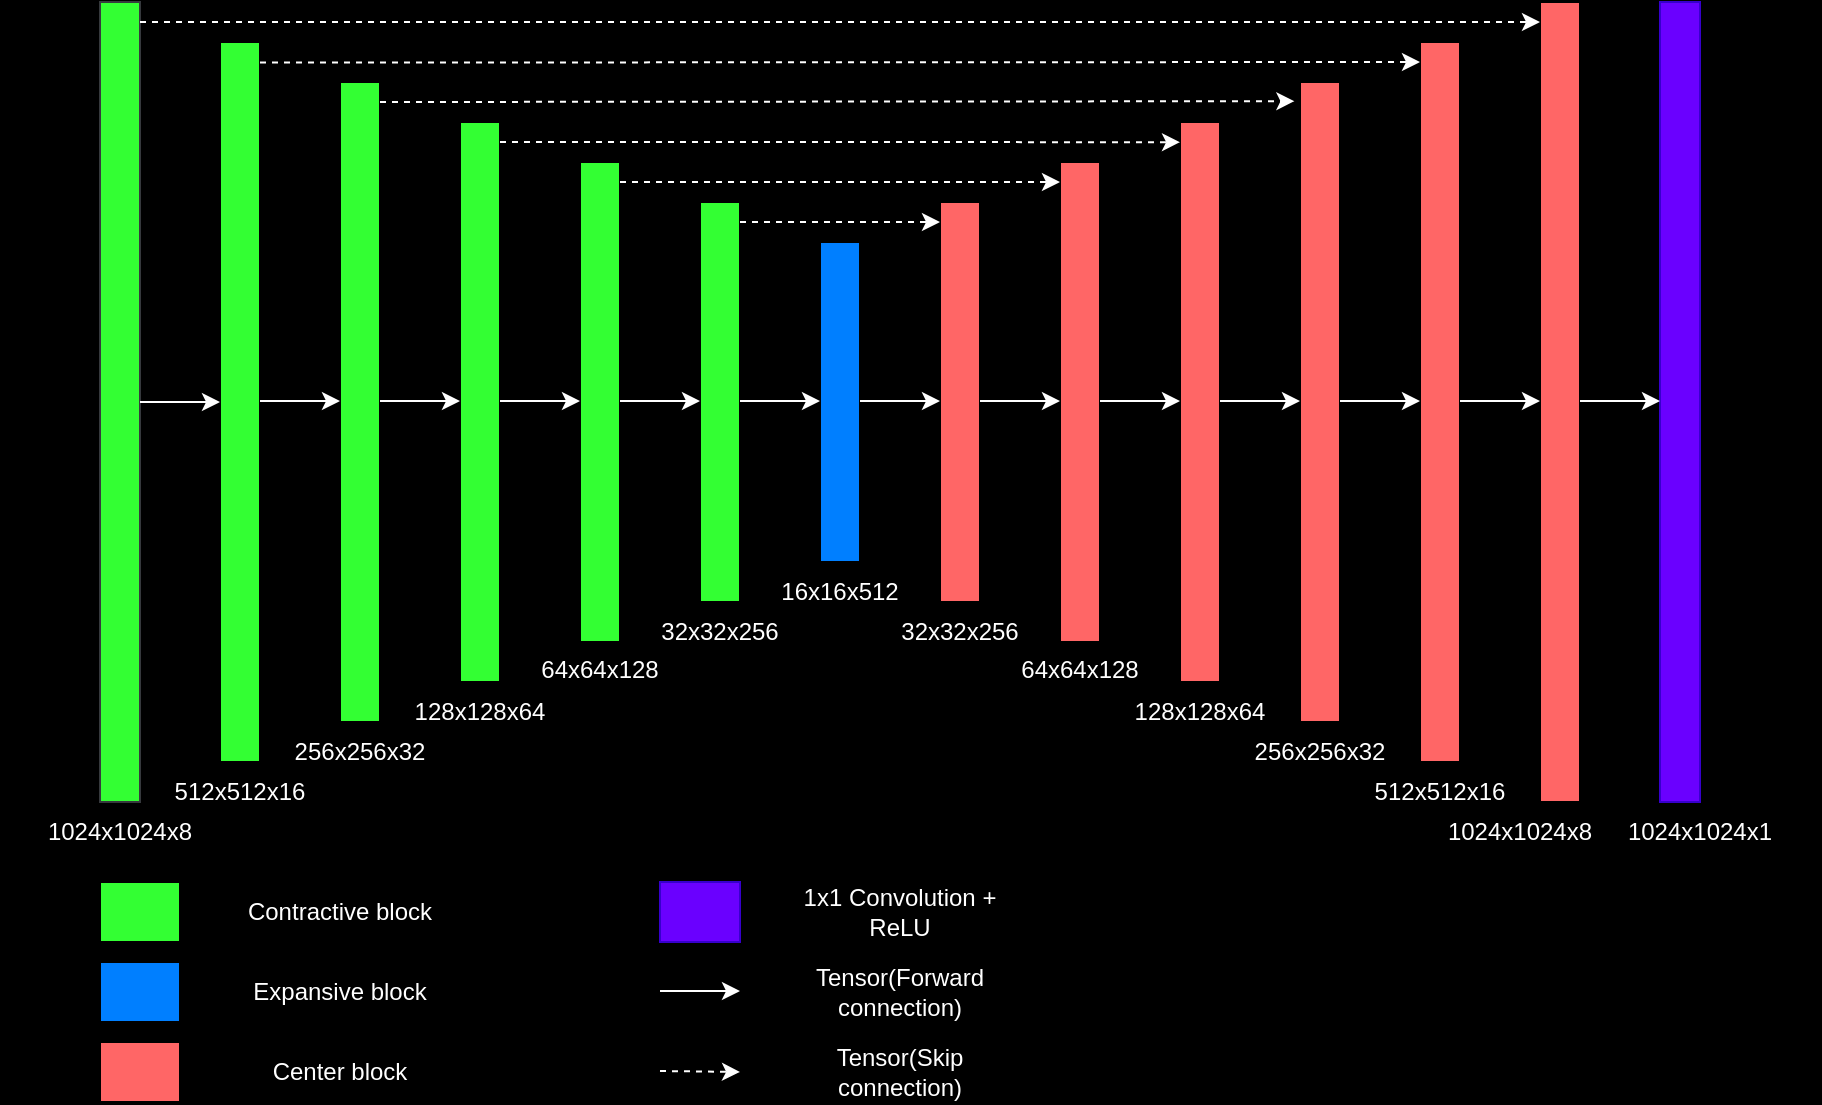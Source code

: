 <mxfile version="21.6.1" type="github">
  <diagram name="Страница 1" id="zyB2erYOMSTsvj0ESj8m">
    <mxGraphModel dx="2264" dy="585" grid="0" gridSize="10" guides="1" tooltips="1" connect="1" arrows="1" fold="1" page="1" pageScale="1" pageWidth="1169" pageHeight="827" background="#000000" math="0" shadow="0">
      <root>
        <mxCell id="0" />
        <mxCell id="1" parent="0" />
        <mxCell id="6mIqttXXYSMFG4GlQo4u-18" value="" style="edgeStyle=orthogonalEdgeStyle;rounded=0;orthogonalLoop=1;jettySize=auto;html=1;" edge="1" parent="1" source="6mIqttXXYSMFG4GlQo4u-1" target="6mIqttXXYSMFG4GlQo4u-3">
          <mxGeometry relative="1" as="geometry" />
        </mxCell>
        <mxCell id="6mIqttXXYSMFG4GlQo4u-1" value="" style="rounded=0;whiteSpace=wrap;html=1;fillColor=#33FF33;strokeColor=#36393d;" vertex="1" parent="1">
          <mxGeometry x="40" y="80" width="20" height="400" as="geometry" />
        </mxCell>
        <mxCell id="6mIqttXXYSMFG4GlQo4u-2" value="" style="rounded=0;whiteSpace=wrap;html=1;fillColor=#33FF33;" vertex="1" parent="1">
          <mxGeometry x="100" y="100" width="20" height="360" as="geometry" />
        </mxCell>
        <mxCell id="6mIqttXXYSMFG4GlQo4u-3" value="" style="rounded=0;whiteSpace=wrap;html=1;fillColor=#33FF33;" vertex="1" parent="1">
          <mxGeometry x="160" y="120" width="20" height="320" as="geometry" />
        </mxCell>
        <mxCell id="6mIqttXXYSMFG4GlQo4u-4" value="" style="rounded=0;whiteSpace=wrap;html=1;fillColor=#33FF33;" vertex="1" parent="1">
          <mxGeometry x="220" y="140" width="20" height="280" as="geometry" />
        </mxCell>
        <mxCell id="6mIqttXXYSMFG4GlQo4u-5" value="" style="rounded=0;whiteSpace=wrap;html=1;fillColor=#33FF33;" vertex="1" parent="1">
          <mxGeometry x="280" y="160" width="20" height="240" as="geometry" />
        </mxCell>
        <mxCell id="6mIqttXXYSMFG4GlQo4u-6" value="" style="rounded=0;whiteSpace=wrap;html=1;fillColor=#33FF33;" vertex="1" parent="1">
          <mxGeometry x="340" y="180" width="20" height="200" as="geometry" />
        </mxCell>
        <mxCell id="6mIqttXXYSMFG4GlQo4u-7" value="" style="rounded=0;whiteSpace=wrap;html=1;fillColor=#007FFF;" vertex="1" parent="1">
          <mxGeometry x="400" y="200" width="20" height="160" as="geometry" />
        </mxCell>
        <mxCell id="6mIqttXXYSMFG4GlQo4u-8" value="" style="rounded=0;whiteSpace=wrap;html=1;fillColor=#FF6666;" vertex="1" parent="1">
          <mxGeometry x="460" y="180" width="20" height="200" as="geometry" />
        </mxCell>
        <mxCell id="6mIqttXXYSMFG4GlQo4u-9" value="" style="rounded=0;whiteSpace=wrap;html=1;fillColor=#FF6666;" vertex="1" parent="1">
          <mxGeometry x="520" y="160" width="20" height="240" as="geometry" />
        </mxCell>
        <mxCell id="6mIqttXXYSMFG4GlQo4u-10" value="" style="rounded=0;whiteSpace=wrap;html=1;fillColor=#FF6666;" vertex="1" parent="1">
          <mxGeometry x="580" y="140" width="20" height="280" as="geometry" />
        </mxCell>
        <mxCell id="6mIqttXXYSMFG4GlQo4u-11" value="" style="rounded=0;whiteSpace=wrap;html=1;fillColor=#FF6666;" vertex="1" parent="1">
          <mxGeometry x="700" y="100" width="20" height="360" as="geometry" />
        </mxCell>
        <mxCell id="6mIqttXXYSMFG4GlQo4u-12" value="" style="rounded=0;whiteSpace=wrap;html=1;fillColor=#FF6666;" vertex="1" parent="1">
          <mxGeometry x="640" y="120" width="20" height="320" as="geometry" />
        </mxCell>
        <mxCell id="6mIqttXXYSMFG4GlQo4u-13" value="" style="rounded=0;whiteSpace=wrap;html=1;fillColor=#FF6666;" vertex="1" parent="1">
          <mxGeometry x="760" y="80" width="20" height="400" as="geometry" />
        </mxCell>
        <mxCell id="6mIqttXXYSMFG4GlQo4u-14" value="" style="rounded=0;whiteSpace=wrap;html=1;fillColor=#6a00ff;strokeColor=#3700CC;fontColor=#ffffff;" vertex="1" parent="1">
          <mxGeometry x="820" y="80" width="20" height="400" as="geometry" />
        </mxCell>
        <mxCell id="6mIqttXXYSMFG4GlQo4u-17" value="" style="endArrow=classic;html=1;rounded=0;entryX=0;entryY=0.5;entryDx=0;entryDy=0;strokeColor=#FFFFFF;" edge="1" parent="1" target="6mIqttXXYSMFG4GlQo4u-2">
          <mxGeometry width="50" height="50" relative="1" as="geometry">
            <mxPoint x="60" y="280" as="sourcePoint" />
            <mxPoint x="110" y="230" as="targetPoint" />
          </mxGeometry>
        </mxCell>
        <mxCell id="6mIqttXXYSMFG4GlQo4u-19" value="" style="endArrow=classic;html=1;rounded=0;entryX=0;entryY=0.5;entryDx=0;entryDy=0;strokeColor=#FFFFFF;" edge="1" parent="1">
          <mxGeometry width="50" height="50" relative="1" as="geometry">
            <mxPoint x="120" y="279.5" as="sourcePoint" />
            <mxPoint x="160" y="279.5" as="targetPoint" />
          </mxGeometry>
        </mxCell>
        <mxCell id="6mIqttXXYSMFG4GlQo4u-21" value="" style="endArrow=classic;html=1;rounded=0;entryX=0;entryY=0.5;entryDx=0;entryDy=0;strokeColor=#FFFFFF;" edge="1" parent="1">
          <mxGeometry width="50" height="50" relative="1" as="geometry">
            <mxPoint x="180" y="279.5" as="sourcePoint" />
            <mxPoint x="220" y="279.5" as="targetPoint" />
          </mxGeometry>
        </mxCell>
        <mxCell id="6mIqttXXYSMFG4GlQo4u-22" value="" style="endArrow=classic;html=1;rounded=0;entryX=0;entryY=0.5;entryDx=0;entryDy=0;strokeColor=#FFFFFF;" edge="1" parent="1">
          <mxGeometry width="50" height="50" relative="1" as="geometry">
            <mxPoint x="240" y="279.5" as="sourcePoint" />
            <mxPoint x="280" y="279.5" as="targetPoint" />
          </mxGeometry>
        </mxCell>
        <mxCell id="6mIqttXXYSMFG4GlQo4u-23" value="" style="endArrow=classic;html=1;rounded=0;entryX=0;entryY=0.5;entryDx=0;entryDy=0;strokeColor=#FFFFFF;" edge="1" parent="1">
          <mxGeometry width="50" height="50" relative="1" as="geometry">
            <mxPoint x="300" y="279.5" as="sourcePoint" />
            <mxPoint x="340" y="279.5" as="targetPoint" />
          </mxGeometry>
        </mxCell>
        <mxCell id="6mIqttXXYSMFG4GlQo4u-24" value="" style="endArrow=classic;html=1;rounded=0;entryX=0;entryY=0.5;entryDx=0;entryDy=0;strokeColor=#FFFFFF;" edge="1" parent="1">
          <mxGeometry width="50" height="50" relative="1" as="geometry">
            <mxPoint x="360" y="279.5" as="sourcePoint" />
            <mxPoint x="400" y="279.5" as="targetPoint" />
          </mxGeometry>
        </mxCell>
        <mxCell id="6mIqttXXYSMFG4GlQo4u-25" value="" style="endArrow=classic;html=1;rounded=0;entryX=0;entryY=0.5;entryDx=0;entryDy=0;strokeColor=#FFFFFF;" edge="1" parent="1">
          <mxGeometry width="50" height="50" relative="1" as="geometry">
            <mxPoint x="420" y="279.5" as="sourcePoint" />
            <mxPoint x="460" y="279.5" as="targetPoint" />
          </mxGeometry>
        </mxCell>
        <mxCell id="6mIqttXXYSMFG4GlQo4u-26" value="" style="endArrow=classic;html=1;rounded=0;entryX=0;entryY=0.5;entryDx=0;entryDy=0;strokeColor=#FFFFFF;" edge="1" parent="1">
          <mxGeometry width="50" height="50" relative="1" as="geometry">
            <mxPoint x="480" y="279.5" as="sourcePoint" />
            <mxPoint x="520" y="279.5" as="targetPoint" />
          </mxGeometry>
        </mxCell>
        <mxCell id="6mIqttXXYSMFG4GlQo4u-27" value="" style="endArrow=classic;html=1;rounded=0;entryX=0;entryY=0.5;entryDx=0;entryDy=0;strokeColor=#FFFFFF;" edge="1" parent="1">
          <mxGeometry width="50" height="50" relative="1" as="geometry">
            <mxPoint x="540" y="279.5" as="sourcePoint" />
            <mxPoint x="580" y="279.5" as="targetPoint" />
          </mxGeometry>
        </mxCell>
        <mxCell id="6mIqttXXYSMFG4GlQo4u-28" value="" style="endArrow=classic;html=1;rounded=0;entryX=0;entryY=0.5;entryDx=0;entryDy=0;strokeColor=#FFFFFF;" edge="1" parent="1">
          <mxGeometry width="50" height="50" relative="1" as="geometry">
            <mxPoint x="600" y="279.5" as="sourcePoint" />
            <mxPoint x="640" y="279.5" as="targetPoint" />
          </mxGeometry>
        </mxCell>
        <mxCell id="6mIqttXXYSMFG4GlQo4u-29" value="" style="endArrow=classic;html=1;rounded=0;entryX=0;entryY=0.5;entryDx=0;entryDy=0;strokeColor=#FFFFFF;" edge="1" parent="1">
          <mxGeometry width="50" height="50" relative="1" as="geometry">
            <mxPoint x="660" y="279.5" as="sourcePoint" />
            <mxPoint x="700" y="279.5" as="targetPoint" />
          </mxGeometry>
        </mxCell>
        <mxCell id="6mIqttXXYSMFG4GlQo4u-30" value="" style="endArrow=classic;html=1;rounded=0;entryX=0;entryY=0.5;entryDx=0;entryDy=0;strokeColor=#FFFFFF;" edge="1" parent="1">
          <mxGeometry width="50" height="50" relative="1" as="geometry">
            <mxPoint x="720" y="279.5" as="sourcePoint" />
            <mxPoint x="760" y="279.5" as="targetPoint" />
          </mxGeometry>
        </mxCell>
        <mxCell id="6mIqttXXYSMFG4GlQo4u-31" value="" style="endArrow=classic;html=1;rounded=0;entryX=0;entryY=0.5;entryDx=0;entryDy=0;strokeColor=#FFFFFF;" edge="1" parent="1">
          <mxGeometry width="50" height="50" relative="1" as="geometry">
            <mxPoint x="780" y="279.5" as="sourcePoint" />
            <mxPoint x="820" y="279.5" as="targetPoint" />
          </mxGeometry>
        </mxCell>
        <mxCell id="6mIqttXXYSMFG4GlQo4u-33" value="" style="endArrow=classic;html=1;rounded=0;strokeColor=#FFFFFF;dashed=1;" edge="1" parent="1">
          <mxGeometry width="50" height="50" relative="1" as="geometry">
            <mxPoint x="360" y="190" as="sourcePoint" />
            <mxPoint x="460" y="190" as="targetPoint" />
          </mxGeometry>
        </mxCell>
        <mxCell id="6mIqttXXYSMFG4GlQo4u-34" value="" style="endArrow=classic;html=1;rounded=0;strokeColor=#FFFFFF;dashed=1;" edge="1" parent="1">
          <mxGeometry width="50" height="50" relative="1" as="geometry">
            <mxPoint x="300" y="170" as="sourcePoint" />
            <mxPoint x="520" y="170" as="targetPoint" />
          </mxGeometry>
        </mxCell>
        <mxCell id="6mIqttXXYSMFG4GlQo4u-35" value="" style="endArrow=classic;html=1;rounded=0;strokeColor=#FFFFFF;dashed=1;entryX=0;entryY=0.036;entryDx=0;entryDy=0;entryPerimeter=0;" edge="1" parent="1" target="6mIqttXXYSMFG4GlQo4u-10">
          <mxGeometry width="50" height="50" relative="1" as="geometry">
            <mxPoint x="240" y="150" as="sourcePoint" />
            <mxPoint x="340" y="150" as="targetPoint" />
          </mxGeometry>
        </mxCell>
        <mxCell id="6mIqttXXYSMFG4GlQo4u-36" value="" style="endArrow=classic;html=1;rounded=0;strokeColor=#FFFFFF;dashed=1;entryX=-0.14;entryY=0.03;entryDx=0;entryDy=0;entryPerimeter=0;" edge="1" parent="1" target="6mIqttXXYSMFG4GlQo4u-12">
          <mxGeometry width="50" height="50" relative="1" as="geometry">
            <mxPoint x="180" y="130" as="sourcePoint" />
            <mxPoint x="280" y="130" as="targetPoint" />
          </mxGeometry>
        </mxCell>
        <mxCell id="6mIqttXXYSMFG4GlQo4u-37" value="" style="endArrow=classic;html=1;rounded=0;strokeColor=#FFFFFF;dashed=1;" edge="1" parent="1">
          <mxGeometry width="50" height="50" relative="1" as="geometry">
            <mxPoint x="120" y="110.28" as="sourcePoint" />
            <mxPoint x="700" y="110" as="targetPoint" />
          </mxGeometry>
        </mxCell>
        <mxCell id="6mIqttXXYSMFG4GlQo4u-38" value="" style="endArrow=classic;html=1;rounded=0;strokeColor=#FFFFFF;dashed=1;" edge="1" parent="1">
          <mxGeometry width="50" height="50" relative="1" as="geometry">
            <mxPoint x="60" y="90" as="sourcePoint" />
            <mxPoint x="760" y="90" as="targetPoint" />
          </mxGeometry>
        </mxCell>
        <mxCell id="6mIqttXXYSMFG4GlQo4u-40" value="" style="rounded=0;whiteSpace=wrap;html=1;fillColor=#33FF33;" vertex="1" parent="1">
          <mxGeometry x="40" y="520" width="40" height="30" as="geometry" />
        </mxCell>
        <mxCell id="6mIqttXXYSMFG4GlQo4u-41" value="" style="rounded=0;whiteSpace=wrap;html=1;fillColor=#007FFF;" vertex="1" parent="1">
          <mxGeometry x="40" y="560" width="40" height="30" as="geometry" />
        </mxCell>
        <mxCell id="6mIqttXXYSMFG4GlQo4u-42" value="" style="rounded=0;whiteSpace=wrap;html=1;fillColor=#FF6666;" vertex="1" parent="1">
          <mxGeometry x="40" y="600" width="40" height="30" as="geometry" />
        </mxCell>
        <mxCell id="6mIqttXXYSMFG4GlQo4u-45" value="" style="rounded=0;whiteSpace=wrap;html=1;fillColor=#6a00ff;fontColor=#ffffff;strokeColor=#3700CC;" vertex="1" parent="1">
          <mxGeometry x="320" y="520" width="40" height="30" as="geometry" />
        </mxCell>
        <mxCell id="6mIqttXXYSMFG4GlQo4u-46" value="" style="endArrow=classic;html=1;rounded=0;entryX=0;entryY=0.5;entryDx=0;entryDy=0;strokeColor=#FFFFFF;" edge="1" parent="1">
          <mxGeometry width="50" height="50" relative="1" as="geometry">
            <mxPoint x="320" y="574.5" as="sourcePoint" />
            <mxPoint x="360" y="574.5" as="targetPoint" />
          </mxGeometry>
        </mxCell>
        <mxCell id="6mIqttXXYSMFG4GlQo4u-47" value="" style="endArrow=classic;html=1;rounded=0;strokeColor=#FFFFFF;dashed=1;" edge="1" parent="1">
          <mxGeometry width="50" height="50" relative="1" as="geometry">
            <mxPoint x="320" y="614.5" as="sourcePoint" />
            <mxPoint x="360" y="615" as="targetPoint" />
          </mxGeometry>
        </mxCell>
        <mxCell id="6mIqttXXYSMFG4GlQo4u-48" value="Text" style="text;strokeColor=none;align=center;fillColor=none;html=1;verticalAlign=middle;whiteSpace=wrap;rounded=0;" vertex="1" parent="1">
          <mxGeometry x="410" y="360" width="60" height="30" as="geometry" />
        </mxCell>
        <mxCell id="6mIqttXXYSMFG4GlQo4u-49" value="&lt;font color=&quot;#ffffff&quot;&gt;Contractive block&lt;/font&gt;" style="text;strokeColor=none;align=center;fillColor=none;html=1;verticalAlign=middle;whiteSpace=wrap;rounded=0;" vertex="1" parent="1">
          <mxGeometry x="100" y="520" width="120" height="30" as="geometry" />
        </mxCell>
        <mxCell id="6mIqttXXYSMFG4GlQo4u-51" value="&lt;font color=&quot;#ffffff&quot;&gt;Expansive block&lt;/font&gt;" style="text;strokeColor=none;align=center;fillColor=none;html=1;verticalAlign=middle;whiteSpace=wrap;rounded=0;" vertex="1" parent="1">
          <mxGeometry x="100" y="560" width="120" height="30" as="geometry" />
        </mxCell>
        <mxCell id="6mIqttXXYSMFG4GlQo4u-52" value="&lt;font color=&quot;#ffffff&quot;&gt;Center block&lt;/font&gt;" style="text;strokeColor=none;align=center;fillColor=none;html=1;verticalAlign=middle;whiteSpace=wrap;rounded=0;" vertex="1" parent="1">
          <mxGeometry x="100" y="600" width="120" height="30" as="geometry" />
        </mxCell>
        <mxCell id="6mIqttXXYSMFG4GlQo4u-53" value="&lt;font color=&quot;#ffffff&quot;&gt;1x1 Convolution + ReLU&lt;/font&gt;" style="text;strokeColor=none;align=center;fillColor=none;html=1;verticalAlign=middle;whiteSpace=wrap;rounded=0;" vertex="1" parent="1">
          <mxGeometry x="380" y="520" width="120" height="30" as="geometry" />
        </mxCell>
        <mxCell id="6mIqttXXYSMFG4GlQo4u-54" value="&lt;font color=&quot;#ffffff&quot;&gt;Tensor(Forward connection)&lt;/font&gt;" style="text;strokeColor=none;align=center;fillColor=none;html=1;verticalAlign=middle;whiteSpace=wrap;rounded=0;" vertex="1" parent="1">
          <mxGeometry x="380" y="560" width="120" height="30" as="geometry" />
        </mxCell>
        <mxCell id="6mIqttXXYSMFG4GlQo4u-55" value="&lt;font color=&quot;#ffffff&quot;&gt;Tensor(Skip connection)&lt;/font&gt;" style="text;strokeColor=none;align=center;fillColor=none;html=1;verticalAlign=middle;whiteSpace=wrap;rounded=0;" vertex="1" parent="1">
          <mxGeometry x="380" y="600" width="120" height="30" as="geometry" />
        </mxCell>
        <mxCell id="6mIqttXXYSMFG4GlQo4u-56" value="&lt;font color=&quot;#ffffff&quot;&gt;1024x1024x8&lt;/font&gt;" style="text;strokeColor=none;align=center;fillColor=none;html=1;verticalAlign=middle;whiteSpace=wrap;rounded=0;" vertex="1" parent="1">
          <mxGeometry x="-10" y="480" width="120" height="30" as="geometry" />
        </mxCell>
        <mxCell id="6mIqttXXYSMFG4GlQo4u-58" value="&lt;font color=&quot;#ffffff&quot;&gt;512x512x16&lt;/font&gt;" style="text;strokeColor=none;align=center;fillColor=none;html=1;verticalAlign=middle;whiteSpace=wrap;rounded=0;" vertex="1" parent="1">
          <mxGeometry x="50" y="460" width="120" height="30" as="geometry" />
        </mxCell>
        <mxCell id="6mIqttXXYSMFG4GlQo4u-59" value="&lt;font color=&quot;#ffffff&quot;&gt;256x256x32&lt;/font&gt;" style="text;strokeColor=none;align=center;fillColor=none;html=1;verticalAlign=middle;whiteSpace=wrap;rounded=0;" vertex="1" parent="1">
          <mxGeometry x="110" y="440" width="120" height="30" as="geometry" />
        </mxCell>
        <mxCell id="6mIqttXXYSMFG4GlQo4u-60" value="&lt;font color=&quot;#ffffff&quot;&gt;128x128x64&lt;/font&gt;" style="text;strokeColor=none;align=center;fillColor=none;html=1;verticalAlign=middle;whiteSpace=wrap;rounded=0;" vertex="1" parent="1">
          <mxGeometry x="170" y="420" width="120" height="30" as="geometry" />
        </mxCell>
        <mxCell id="6mIqttXXYSMFG4GlQo4u-61" value="&lt;font color=&quot;#ffffff&quot;&gt;64x64x128&lt;/font&gt;" style="text;strokeColor=none;align=center;fillColor=none;html=1;verticalAlign=middle;whiteSpace=wrap;rounded=0;" vertex="1" parent="1">
          <mxGeometry x="230" y="398.5" width="120" height="30" as="geometry" />
        </mxCell>
        <mxCell id="6mIqttXXYSMFG4GlQo4u-62" value="&lt;font color=&quot;#ffffff&quot;&gt;32x32x256&lt;/font&gt;" style="text;strokeColor=none;align=center;fillColor=none;html=1;verticalAlign=middle;whiteSpace=wrap;rounded=0;" vertex="1" parent="1">
          <mxGeometry x="290" y="380" width="120" height="30" as="geometry" />
        </mxCell>
        <mxCell id="6mIqttXXYSMFG4GlQo4u-63" value="&lt;font color=&quot;#ffffff&quot;&gt;16x16x512&lt;/font&gt;" style="text;strokeColor=none;align=center;fillColor=none;html=1;verticalAlign=middle;whiteSpace=wrap;rounded=0;" vertex="1" parent="1">
          <mxGeometry x="350" y="360" width="120" height="30" as="geometry" />
        </mxCell>
        <mxCell id="6mIqttXXYSMFG4GlQo4u-65" value="&lt;font color=&quot;#ffffff&quot;&gt;32x32x256&lt;/font&gt;" style="text;strokeColor=none;align=center;fillColor=none;html=1;verticalAlign=middle;whiteSpace=wrap;rounded=0;" vertex="1" parent="1">
          <mxGeometry x="410" y="380" width="120" height="30" as="geometry" />
        </mxCell>
        <mxCell id="6mIqttXXYSMFG4GlQo4u-66" value="&lt;font color=&quot;#ffffff&quot;&gt;64x64x128&lt;/font&gt;" style="text;strokeColor=none;align=center;fillColor=none;html=1;verticalAlign=middle;whiteSpace=wrap;rounded=0;" vertex="1" parent="1">
          <mxGeometry x="470" y="399" width="120" height="30" as="geometry" />
        </mxCell>
        <mxCell id="6mIqttXXYSMFG4GlQo4u-67" value="&lt;font color=&quot;#ffffff&quot;&gt;128x128x64&lt;/font&gt;" style="text;strokeColor=none;align=center;fillColor=none;html=1;verticalAlign=middle;whiteSpace=wrap;rounded=0;" vertex="1" parent="1">
          <mxGeometry x="530" y="420" width="120" height="30" as="geometry" />
        </mxCell>
        <mxCell id="6mIqttXXYSMFG4GlQo4u-68" value="&lt;font color=&quot;#ffffff&quot;&gt;256x256x32&lt;/font&gt;" style="text;strokeColor=none;align=center;fillColor=none;html=1;verticalAlign=middle;whiteSpace=wrap;rounded=0;" vertex="1" parent="1">
          <mxGeometry x="590" y="440" width="120" height="30" as="geometry" />
        </mxCell>
        <mxCell id="6mIqttXXYSMFG4GlQo4u-69" value="&lt;font color=&quot;#ffffff&quot;&gt;512x512x16&lt;/font&gt;" style="text;strokeColor=none;align=center;fillColor=none;html=1;verticalAlign=middle;whiteSpace=wrap;rounded=0;" vertex="1" parent="1">
          <mxGeometry x="650" y="460" width="120" height="30" as="geometry" />
        </mxCell>
        <mxCell id="6mIqttXXYSMFG4GlQo4u-70" value="&lt;font color=&quot;#ffffff&quot;&gt;1024x1024x8&lt;/font&gt;" style="text;strokeColor=none;align=center;fillColor=none;html=1;verticalAlign=middle;whiteSpace=wrap;rounded=0;" vertex="1" parent="1">
          <mxGeometry x="690" y="480" width="120" height="30" as="geometry" />
        </mxCell>
        <mxCell id="6mIqttXXYSMFG4GlQo4u-71" value="&lt;font color=&quot;#ffffff&quot;&gt;1024x1024x1&lt;/font&gt;" style="text;strokeColor=none;align=center;fillColor=none;html=1;verticalAlign=middle;whiteSpace=wrap;rounded=0;" vertex="1" parent="1">
          <mxGeometry x="780" y="480" width="120" height="30" as="geometry" />
        </mxCell>
      </root>
    </mxGraphModel>
  </diagram>
</mxfile>
